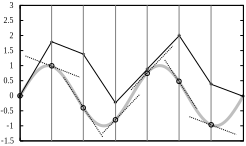 <?xml version="1.0" encoding="UTF-8"?>
<dia:diagram xmlns:dia="http://www.lysator.liu.se/~alla/dia/">
  <dia:layer name="Background" visible="true">
    <dia:object type="Standard - PolyLine" version="0" id="O0">
      <dia:attribute name="obj_pos">
        <dia:point val="3.624,9.631"/>
      </dia:attribute>
      <dia:attribute name="obj_bb">
        <dia:rectangle val="3.608,9.615;3.798,9.647"/>
      </dia:attribute>
      <dia:attribute name="poly_points">
        <dia:point val="3.624,9.631"/>
        <dia:point val="3.782,9.631"/>
      </dia:attribute>
      <dia:attribute name="line_width">
        <dia:real val="0.032"/>
      </dia:attribute>
    </dia:object>
    <dia:object type="Standard - PolyLine" version="0" id="O1">
      <dia:attribute name="obj_pos">
        <dia:point val="14.789,9.631"/>
      </dia:attribute>
      <dia:attribute name="obj_bb">
        <dia:rectangle val="14.614,9.615;14.805,9.647"/>
      </dia:attribute>
      <dia:attribute name="poly_points">
        <dia:point val="14.789,9.631"/>
        <dia:point val="14.63,9.631"/>
      </dia:attribute>
      <dia:attribute name="line_width">
        <dia:real val="0.032"/>
      </dia:attribute>
    </dia:object>
    <dia:object type="Standard - PolyLine" version="0" id="O2">
      <dia:attribute name="obj_pos">
        <dia:point val="3.624,8.877"/>
      </dia:attribute>
      <dia:attribute name="obj_bb">
        <dia:rectangle val="3.608,8.861;3.798,8.893"/>
      </dia:attribute>
      <dia:attribute name="poly_points">
        <dia:point val="3.624,8.877"/>
        <dia:point val="3.782,8.877"/>
      </dia:attribute>
      <dia:attribute name="line_width">
        <dia:real val="0.032"/>
      </dia:attribute>
    </dia:object>
    <dia:object type="Standard - PolyLine" version="0" id="O3">
      <dia:attribute name="obj_pos">
        <dia:point val="14.789,8.877"/>
      </dia:attribute>
      <dia:attribute name="obj_bb">
        <dia:rectangle val="14.614,8.861;14.805,8.893"/>
      </dia:attribute>
      <dia:attribute name="poly_points">
        <dia:point val="14.789,8.877"/>
        <dia:point val="14.63,8.877"/>
      </dia:attribute>
      <dia:attribute name="line_width">
        <dia:real val="0.032"/>
      </dia:attribute>
    </dia:object>
    <dia:object type="Standard - PolyLine" version="0" id="O4">
      <dia:attribute name="obj_pos">
        <dia:point val="3.624,8.126"/>
      </dia:attribute>
      <dia:attribute name="obj_bb">
        <dia:rectangle val="3.608,8.11;3.798,8.142"/>
      </dia:attribute>
      <dia:attribute name="poly_points">
        <dia:point val="3.624,8.126"/>
        <dia:point val="3.782,8.126"/>
      </dia:attribute>
      <dia:attribute name="line_width">
        <dia:real val="0.032"/>
      </dia:attribute>
    </dia:object>
    <dia:object type="Standard - PolyLine" version="0" id="O5">
      <dia:attribute name="obj_pos">
        <dia:point val="14.789,8.126"/>
      </dia:attribute>
      <dia:attribute name="obj_bb">
        <dia:rectangle val="14.614,8.11;14.805,8.142"/>
      </dia:attribute>
      <dia:attribute name="poly_points">
        <dia:point val="14.789,8.126"/>
        <dia:point val="14.63,8.126"/>
      </dia:attribute>
      <dia:attribute name="line_width">
        <dia:real val="0.032"/>
      </dia:attribute>
    </dia:object>
    <dia:object type="Standard - PolyLine" version="0" id="O6">
      <dia:attribute name="obj_pos">
        <dia:point val="3.624,7.372"/>
      </dia:attribute>
      <dia:attribute name="obj_bb">
        <dia:rectangle val="3.608,7.356;3.798,7.388"/>
      </dia:attribute>
      <dia:attribute name="poly_points">
        <dia:point val="3.624,7.372"/>
        <dia:point val="3.782,7.372"/>
      </dia:attribute>
      <dia:attribute name="line_width">
        <dia:real val="0.032"/>
      </dia:attribute>
    </dia:object>
    <dia:object type="Standard - PolyLine" version="0" id="O7">
      <dia:attribute name="obj_pos">
        <dia:point val="14.789,7.372"/>
      </dia:attribute>
      <dia:attribute name="obj_bb">
        <dia:rectangle val="14.614,7.356;14.805,7.388"/>
      </dia:attribute>
      <dia:attribute name="poly_points">
        <dia:point val="14.789,7.372"/>
        <dia:point val="14.63,7.372"/>
      </dia:attribute>
      <dia:attribute name="line_width">
        <dia:real val="0.032"/>
      </dia:attribute>
    </dia:object>
    <dia:object type="Standard - PolyLine" version="0" id="O8">
      <dia:attribute name="obj_pos">
        <dia:point val="3.624,6.621"/>
      </dia:attribute>
      <dia:attribute name="obj_bb">
        <dia:rectangle val="3.608,6.605;3.798,6.637"/>
      </dia:attribute>
      <dia:attribute name="poly_points">
        <dia:point val="3.624,6.621"/>
        <dia:point val="3.782,6.621"/>
      </dia:attribute>
      <dia:attribute name="line_width">
        <dia:real val="0.032"/>
      </dia:attribute>
    </dia:object>
    <dia:object type="Standard - PolyLine" version="0" id="O9">
      <dia:attribute name="obj_pos">
        <dia:point val="14.789,6.621"/>
      </dia:attribute>
      <dia:attribute name="obj_bb">
        <dia:rectangle val="14.614,6.605;14.805,6.637"/>
      </dia:attribute>
      <dia:attribute name="poly_points">
        <dia:point val="14.789,6.621"/>
        <dia:point val="14.63,6.621"/>
      </dia:attribute>
      <dia:attribute name="line_width">
        <dia:real val="0.032"/>
      </dia:attribute>
    </dia:object>
    <dia:object type="Standard - PolyLine" version="0" id="O10">
      <dia:attribute name="obj_pos">
        <dia:point val="3.624,5.867"/>
      </dia:attribute>
      <dia:attribute name="obj_bb">
        <dia:rectangle val="3.608,5.852;3.798,5.883"/>
      </dia:attribute>
      <dia:attribute name="poly_points">
        <dia:point val="3.624,5.867"/>
        <dia:point val="3.782,5.867"/>
      </dia:attribute>
      <dia:attribute name="line_width">
        <dia:real val="0.032"/>
      </dia:attribute>
    </dia:object>
    <dia:object type="Standard - PolyLine" version="0" id="O11">
      <dia:attribute name="obj_pos">
        <dia:point val="14.789,5.867"/>
      </dia:attribute>
      <dia:attribute name="obj_bb">
        <dia:rectangle val="14.614,5.852;14.805,5.883"/>
      </dia:attribute>
      <dia:attribute name="poly_points">
        <dia:point val="14.789,5.867"/>
        <dia:point val="14.63,5.867"/>
      </dia:attribute>
      <dia:attribute name="line_width">
        <dia:real val="0.032"/>
      </dia:attribute>
    </dia:object>
    <dia:object type="Standard - PolyLine" version="0" id="O12">
      <dia:attribute name="obj_pos">
        <dia:point val="3.624,5.116"/>
      </dia:attribute>
      <dia:attribute name="obj_bb">
        <dia:rectangle val="3.608,5.1;3.798,5.132"/>
      </dia:attribute>
      <dia:attribute name="poly_points">
        <dia:point val="3.624,5.116"/>
        <dia:point val="3.782,5.116"/>
      </dia:attribute>
      <dia:attribute name="line_width">
        <dia:real val="0.032"/>
      </dia:attribute>
    </dia:object>
    <dia:object type="Standard - PolyLine" version="0" id="O13">
      <dia:attribute name="obj_pos">
        <dia:point val="14.789,5.116"/>
      </dia:attribute>
      <dia:attribute name="obj_bb">
        <dia:rectangle val="14.614,5.1;14.805,5.132"/>
      </dia:attribute>
      <dia:attribute name="poly_points">
        <dia:point val="14.789,5.116"/>
        <dia:point val="14.63,5.116"/>
      </dia:attribute>
      <dia:attribute name="line_width">
        <dia:real val="0.032"/>
      </dia:attribute>
    </dia:object>
    <dia:object type="Standard - PolyLine" version="0" id="O14">
      <dia:attribute name="obj_pos">
        <dia:point val="3.624,4.362"/>
      </dia:attribute>
      <dia:attribute name="obj_bb">
        <dia:rectangle val="3.608,4.347;3.798,4.378"/>
      </dia:attribute>
      <dia:attribute name="poly_points">
        <dia:point val="3.624,4.362"/>
        <dia:point val="3.782,4.362"/>
      </dia:attribute>
      <dia:attribute name="line_width">
        <dia:real val="0.032"/>
      </dia:attribute>
    </dia:object>
    <dia:object type="Standard - PolyLine" version="0" id="O15">
      <dia:attribute name="obj_pos">
        <dia:point val="14.789,4.362"/>
      </dia:attribute>
      <dia:attribute name="obj_bb">
        <dia:rectangle val="14.614,4.347;14.805,4.378"/>
      </dia:attribute>
      <dia:attribute name="poly_points">
        <dia:point val="14.789,4.362"/>
        <dia:point val="14.63,4.362"/>
      </dia:attribute>
      <dia:attribute name="line_width">
        <dia:real val="0.032"/>
      </dia:attribute>
    </dia:object>
    <dia:object type="Standard - PolyLine" version="0" id="O16">
      <dia:attribute name="obj_pos">
        <dia:point val="3.624,3.611"/>
      </dia:attribute>
      <dia:attribute name="obj_bb">
        <dia:rectangle val="3.608,3.595;3.798,3.627"/>
      </dia:attribute>
      <dia:attribute name="poly_points">
        <dia:point val="3.624,3.611"/>
        <dia:point val="3.782,3.611"/>
      </dia:attribute>
      <dia:attribute name="line_width">
        <dia:real val="0.032"/>
      </dia:attribute>
    </dia:object>
    <dia:object type="Standard - PolyLine" version="0" id="O17">
      <dia:attribute name="obj_pos">
        <dia:point val="14.789,3.611"/>
      </dia:attribute>
      <dia:attribute name="obj_bb">
        <dia:rectangle val="14.614,3.595;14.805,3.627"/>
      </dia:attribute>
      <dia:attribute name="poly_points">
        <dia:point val="14.789,3.611"/>
        <dia:point val="14.63,3.611"/>
      </dia:attribute>
      <dia:attribute name="line_width">
        <dia:real val="0.032"/>
      </dia:attribute>
    </dia:object>
    <dia:object type="Standard - PolyLine" version="0" id="O18">
      <dia:attribute name="obj_pos">
        <dia:point val="3.624,2.857"/>
      </dia:attribute>
      <dia:attribute name="obj_bb">
        <dia:rectangle val="3.608,2.842;3.798,2.873"/>
      </dia:attribute>
      <dia:attribute name="poly_points">
        <dia:point val="3.624,2.857"/>
        <dia:point val="3.782,2.857"/>
      </dia:attribute>
      <dia:attribute name="line_width">
        <dia:real val="0.032"/>
      </dia:attribute>
    </dia:object>
    <dia:object type="Standard - PolyLine" version="0" id="O19">
      <dia:attribute name="obj_pos">
        <dia:point val="14.789,2.857"/>
      </dia:attribute>
      <dia:attribute name="obj_bb">
        <dia:rectangle val="14.614,2.842;14.805,2.873"/>
      </dia:attribute>
      <dia:attribute name="poly_points">
        <dia:point val="14.789,2.857"/>
        <dia:point val="14.63,2.857"/>
      </dia:attribute>
      <dia:attribute name="line_width">
        <dia:real val="0.032"/>
      </dia:attribute>
    </dia:object>
    <dia:object type="Standard - PolyLine" version="0" id="O20">
      <dia:attribute name="obj_pos">
        <dia:point val="3.624,9.631"/>
      </dia:attribute>
      <dia:attribute name="obj_bb">
        <dia:rectangle val="3.608,9.456;3.64,9.647"/>
      </dia:attribute>
      <dia:attribute name="poly_points">
        <dia:point val="3.624,9.631"/>
        <dia:point val="3.624,9.472"/>
      </dia:attribute>
      <dia:attribute name="line_width">
        <dia:real val="0.032"/>
      </dia:attribute>
    </dia:object>
    <dia:object type="Standard - PolyLine" version="0" id="O21">
      <dia:attribute name="obj_pos">
        <dia:point val="3.624,2.857"/>
      </dia:attribute>
      <dia:attribute name="obj_bb">
        <dia:rectangle val="3.608,2.842;3.64,3.032"/>
      </dia:attribute>
      <dia:attribute name="poly_points">
        <dia:point val="3.624,2.857"/>
        <dia:point val="3.624,3.016"/>
      </dia:attribute>
      <dia:attribute name="line_width">
        <dia:real val="0.032"/>
      </dia:attribute>
    </dia:object>
    <dia:object type="Standard - PolyLine" version="0" id="O22">
      <dia:attribute name="obj_pos">
        <dia:point val="3.624,9.631"/>
      </dia:attribute>
      <dia:attribute name="obj_bb">
        <dia:rectangle val="3.608,2.842;14.805,9.647"/>
      </dia:attribute>
      <dia:attribute name="poly_points">
        <dia:point val="3.624,9.631"/>
        <dia:point val="14.789,9.631"/>
        <dia:point val="14.789,2.857"/>
        <dia:point val="3.624,2.857"/>
        <dia:point val="3.624,9.631"/>
      </dia:attribute>
      <dia:attribute name="line_width">
        <dia:real val="0.032"/>
      </dia:attribute>
    </dia:object>
    <dia:object type="Standard - PolyLine" version="0" id="O23">
      <dia:attribute name="obj_pos">
        <dia:point val="3.624,7.372"/>
      </dia:attribute>
      <dia:attribute name="obj_bb">
        <dia:rectangle val="3.559,5.448;14.891,8.952"/>
      </dia:attribute>
      <dia:attribute name="poly_points">
        <dia:point val="3.624,7.372"/>
        <dia:point val="3.624,7.372"/>
        <dia:point val="3.651,7.326"/>
        <dia:point val="3.679,7.279"/>
        <dia:point val="3.708,7.231"/>
        <dia:point val="3.736,7.184"/>
        <dia:point val="3.763,7.137"/>
        <dia:point val="3.791,7.091"/>
        <dia:point val="3.818,7.044"/>
        <dia:point val="3.848,6.998"/>
        <dia:point val="3.876,6.953"/>
        <dia:point val="3.903,6.909"/>
        <dia:point val="3.931,6.862"/>
        <dia:point val="3.958,6.82"/>
        <dia:point val="3.986,6.775"/>
        <dia:point val="4.015,6.733"/>
        <dia:point val="4.043,6.689"/>
        <dia:point val="4.07,6.648"/>
        <dia:point val="4.098,6.606"/>
        <dia:point val="4.125,6.566"/>
        <dia:point val="4.155,6.528"/>
        <dia:point val="4.183,6.488"/>
        <dia:point val="4.21,6.449"/>
        <dia:point val="4.238,6.413"/>
        <dia:point val="4.265,6.378"/>
        <dia:point val="4.295,6.344"/>
        <dia:point val="4.322,6.31"/>
        <dia:point val="4.35,6.276"/>
        <dia:point val="4.377,6.244"/>
        <dia:point val="4.405,6.212"/>
        <dia:point val="4.432,6.183"/>
        <dia:point val="4.462,6.155"/>
        <dia:point val="4.489,6.128"/>
        <dia:point val="4.517,6.102"/>
        <dia:point val="4.544,6.077"/>
        <dia:point val="4.572,6.054"/>
        <dia:point val="4.602,6.032"/>
        <dia:point val="4.629,6.011"/>
        <dia:point val="4.657,5.992"/>
        <dia:point val="4.684,5.973"/>
        <dia:point val="4.712,5.956"/>
        <dia:point val="4.739,5.941"/>
        <dia:point val="4.769,5.927"/>
        <dia:point val="4.796,5.916"/>
        <dia:point val="4.824,5.903"/>
        <dia:point val="4.851,5.895"/>
        <dia:point val="4.879,5.886"/>
        <dia:point val="4.909,5.88"/>
        <dia:point val="4.936,5.874"/>
        <dia:point val="4.964,5.872"/>
        <dia:point val="4.991,5.87"/>
        <dia:point val="5.019,5.867"/>
        <dia:point val="5.048,5.87"/>
        <dia:point val="5.076,5.872"/>
        <dia:point val="5.103,5.874"/>
        <dia:point val="5.131,5.88"/>
        <dia:point val="5.158,5.886"/>
        <dia:point val="5.188,5.895"/>
        <dia:point val="5.215,5.903"/>
        <dia:point val="5.243,5.916"/>
        <dia:point val="5.271,5.927"/>
        <dia:point val="5.298,5.941"/>
        <dia:point val="5.326,5.956"/>
        <dia:point val="5.355,5.973"/>
        <dia:point val="5.383,5.992"/>
        <dia:point val="5.41,6.011"/>
        <dia:point val="5.438,6.032"/>
        <dia:point val="5.465,6.054"/>
        <dia:point val="5.495,6.077"/>
        <dia:point val="5.522,6.102"/>
        <dia:point val="5.55,6.128"/>
        <dia:point val="5.577,6.155"/>
        <dia:point val="5.605,6.183"/>
        <dia:point val="5.635,6.212"/>
        <dia:point val="5.662,6.244"/>
        <dia:point val="5.69,6.276"/>
        <dia:point val="5.717,6.31"/>
        <dia:point val="5.745,6.344"/>
        <dia:point val="5.772,6.378"/>
        <dia:point val="5.802,6.413"/>
        <dia:point val="5.829,6.449"/>
        <dia:point val="5.857,6.488"/>
        <dia:point val="5.884,6.528"/>
        <dia:point val="5.912,6.566"/>
        <dia:point val="5.941,6.606"/>
        <dia:point val="5.969,6.648"/>
        <dia:point val="5.997,6.689"/>
        <dia:point val="6.024,6.733"/>
        <dia:point val="6.052,6.775"/>
        <dia:point val="6.081,6.82"/>
        <dia:point val="6.109,6.862"/>
        <dia:point val="6.136,6.909"/>
        <dia:point val="6.164,6.953"/>
        <dia:point val="6.191,6.998"/>
        <dia:point val="6.219,7.044"/>
        <dia:point val="6.248,7.091"/>
        <dia:point val="6.276,7.137"/>
        <dia:point val="6.303,7.184"/>
        <dia:point val="6.331,7.231"/>
        <dia:point val="6.358,7.279"/>
        <dia:point val="6.388,7.326"/>
        <dia:point val="6.416,7.372"/>
        <dia:point val="6.443,7.421"/>
        <dia:point val="6.471,7.468"/>
        <dia:point val="6.498,7.514"/>
        <dia:point val="6.528,7.561"/>
        <dia:point val="6.555,7.609"/>
        <dia:point val="6.583,7.656"/>
        <dia:point val="6.61,7.7"/>
        <dia:point val="6.638,7.747"/>
        <dia:point val="6.665,7.794"/>
        <dia:point val="6.695,7.838"/>
        <dia:point val="6.723,7.882"/>
        <dia:point val="6.75,7.927"/>
        <dia:point val="6.778,7.971"/>
        <dia:point val="6.805,8.014"/>
        <dia:point val="6.835,8.056"/>
        <dia:point val="6.862,8.098"/>
        <dia:point val="6.89,8.139"/>
        <dia:point val="6.917,8.179"/>
        <dia:point val="6.945,8.219"/>
        <dia:point val="6.974,8.257"/>
        <dia:point val="7.002,8.295"/>
        <dia:point val="7.029,8.333"/>
        <dia:point val="7.057,8.369"/>
        <dia:point val="7.084,8.403"/>
        <dia:point val="7.112,8.437"/>
        <dia:point val="7.142,8.471"/>
        <dia:point val="7.169,8.503"/>
        <dia:point val="7.197,8.532"/>
        <dia:point val="7.224,8.562"/>
        <dia:point val="7.252,8.592"/>
        <dia:point val="7.281,8.617"/>
        <dia:point val="7.309,8.644"/>
        <dia:point val="7.336,8.668"/>
        <dia:point val="7.364,8.691"/>
        <dia:point val="7.391,8.714"/>
        <dia:point val="7.421,8.735"/>
        <dia:point val="7.449,8.755"/>
        <dia:point val="7.476,8.774"/>
        <dia:point val="7.504,8.788"/>
        <dia:point val="7.531,8.805"/>
        <dia:point val="7.559,8.818"/>
        <dia:point val="7.588,8.831"/>
        <dia:point val="7.616,8.841"/>
        <dia:point val="7.643,8.852"/>
        <dia:point val="7.671,8.86"/>
        <dia:point val="7.698,8.867"/>
        <dia:point val="7.728,8.871"/>
        <dia:point val="7.755,8.875"/>
        <dia:point val="7.783,8.877"/>
        <dia:point val="7.811,8.877"/>
        <dia:point val="7.838,8.877"/>
        <dia:point val="7.868,8.875"/>
        <dia:point val="7.895,8.871"/>
        <dia:point val="7.923,8.867"/>
        <dia:point val="7.95,8.86"/>
        <dia:point val="7.978,8.852"/>
        <dia:point val="8.005,8.841"/>
        <dia:point val="8.035,8.831"/>
        <dia:point val="8.062,8.818"/>
        <dia:point val="8.09,8.805"/>
        <dia:point val="8.117,8.788"/>
        <dia:point val="8.145,8.774"/>
        <dia:point val="8.175,8.755"/>
        <dia:point val="8.202,8.735"/>
        <dia:point val="8.23,8.714"/>
        <dia:point val="8.257,8.691"/>
        <dia:point val="8.285,8.668"/>
        <dia:point val="8.314,8.644"/>
        <dia:point val="8.342,8.617"/>
        <dia:point val="8.369,8.592"/>
        <dia:point val="8.397,8.562"/>
        <dia:point val="8.424,8.532"/>
        <dia:point val="8.452,8.503"/>
        <dia:point val="8.481,8.471"/>
        <dia:point val="8.509,8.437"/>
        <dia:point val="8.537,8.403"/>
        <dia:point val="8.564,8.369"/>
        <dia:point val="8.592,8.333"/>
        <dia:point val="8.621,8.295"/>
        <dia:point val="8.649,8.257"/>
        <dia:point val="8.676,8.219"/>
        <dia:point val="8.704,8.179"/>
        <dia:point val="8.731,8.139"/>
        <dia:point val="8.761,8.098"/>
        <dia:point val="8.788,8.056"/>
        <dia:point val="8.816,8.014"/>
        <dia:point val="8.843,7.971"/>
        <dia:point val="8.871,7.927"/>
        <dia:point val="8.898,7.882"/>
        <dia:point val="8.928,7.838"/>
        <dia:point val="8.956,7.794"/>
        <dia:point val="8.983,7.747"/>
        <dia:point val="9.011,7.7"/>
        <dia:point val="9.038,7.656"/>
        <dia:point val="9.068,7.609"/>
        <dia:point val="9.095,7.561"/>
        <dia:point val="9.123,7.514"/>
        <dia:point val="9.15,7.468"/>
        <dia:point val="9.178,7.421"/>
        <dia:point val="9.207,7.372"/>
        <dia:point val="9.235,7.326"/>
        <dia:point val="9.263,7.279"/>
        <dia:point val="9.29,7.231"/>
        <dia:point val="9.318,7.184"/>
        <dia:point val="9.345,7.137"/>
        <dia:point val="9.375,7.091"/>
        <dia:point val="9.402,7.044"/>
        <dia:point val="9.43,6.998"/>
        <dia:point val="9.457,6.953"/>
        <dia:point val="9.485,6.909"/>
        <dia:point val="9.514,6.862"/>
        <dia:point val="9.542,6.82"/>
        <dia:point val="9.569,6.775"/>
        <dia:point val="9.597,6.733"/>
        <dia:point val="9.624,6.689"/>
        <dia:point val="9.654,6.648"/>
        <dia:point val="9.682,6.606"/>
        <dia:point val="9.709,6.566"/>
        <dia:point val="9.737,6.528"/>
        <dia:point val="9.764,6.488"/>
        <dia:point val="9.792,6.449"/>
        <dia:point val="9.821,6.413"/>
        <dia:point val="9.849,6.378"/>
        <dia:point val="9.876,6.344"/>
        <dia:point val="9.904,6.31"/>
        <dia:point val="9.931,6.276"/>
        <dia:point val="9.961,6.244"/>
        <dia:point val="9.989,6.212"/>
        <dia:point val="10.016,6.183"/>
        <dia:point val="10.044,6.155"/>
        <dia:point val="10.071,6.128"/>
        <dia:point val="10.101,6.102"/>
        <dia:point val="10.128,6.077"/>
        <dia:point val="10.156,6.054"/>
        <dia:point val="10.183,6.032"/>
        <dia:point val="10.211,6.011"/>
        <dia:point val="10.238,5.992"/>
        <dia:point val="10.268,5.973"/>
        <dia:point val="10.296,5.956"/>
        <dia:point val="10.323,5.941"/>
        <dia:point val="10.351,5.927"/>
        <dia:point val="10.378,5.916"/>
        <dia:point val="10.408,5.903"/>
        <dia:point val="10.435,5.895"/>
        <dia:point val="10.463,5.886"/>
        <dia:point val="10.49,5.88"/>
        <dia:point val="10.518,5.874"/>
        <dia:point val="10.547,5.872"/>
        <dia:point val="10.575,5.87"/>
        <dia:point val="10.602,5.867"/>
        <dia:point val="10.63,5.87"/>
        <dia:point val="10.657,5.872"/>
        <dia:point val="10.685,5.874"/>
        <dia:point val="10.715,5.88"/>
        <dia:point val="10.742,5.886"/>
        <dia:point val="10.77,5.895"/>
        <dia:point val="10.797,5.903"/>
        <dia:point val="10.825,5.916"/>
        <dia:point val="10.854,5.927"/>
        <dia:point val="10.882,5.941"/>
        <dia:point val="10.909,5.956"/>
        <dia:point val="10.937,5.973"/>
        <dia:point val="10.964,5.992"/>
        <dia:point val="10.994,6.011"/>
        <dia:point val="11.021,6.032"/>
        <dia:point val="11.049,6.054"/>
        <dia:point val="11.076,6.077"/>
        <dia:point val="11.104,6.102"/>
        <dia:point val="11.132,6.128"/>
        <dia:point val="11.161,6.155"/>
        <dia:point val="11.189,6.183"/>
        <dia:point val="11.216,6.212"/>
        <dia:point val="11.244,6.244"/>
        <dia:point val="11.271,6.276"/>
        <dia:point val="11.301,6.31"/>
        <dia:point val="11.328,6.344"/>
        <dia:point val="11.356,6.378"/>
        <dia:point val="11.383,6.413"/>
        <dia:point val="11.411,6.449"/>
        <dia:point val="11.438,6.488"/>
        <dia:point val="11.468,6.528"/>
        <dia:point val="11.496,6.566"/>
        <dia:point val="11.523,6.606"/>
        <dia:point val="11.551,6.648"/>
        <dia:point val="11.578,6.689"/>
        <dia:point val="11.608,6.733"/>
        <dia:point val="11.635,6.775"/>
        <dia:point val="11.663,6.82"/>
        <dia:point val="11.69,6.862"/>
        <dia:point val="11.718,6.909"/>
        <dia:point val="11.748,6.953"/>
        <dia:point val="11.775,6.998"/>
        <dia:point val="11.803,7.044"/>
        <dia:point val="11.83,7.091"/>
        <dia:point val="11.858,7.137"/>
        <dia:point val="11.887,7.184"/>
        <dia:point val="11.915,7.231"/>
        <dia:point val="11.942,7.279"/>
        <dia:point val="11.97,7.326"/>
        <dia:point val="11.997,7.372"/>
        <dia:point val="12.025,7.421"/>
        <dia:point val="12.054,7.468"/>
        <dia:point val="12.082,7.514"/>
        <dia:point val="12.109,7.561"/>
        <dia:point val="12.137,7.609"/>
        <dia:point val="12.165,7.656"/>
        <dia:point val="12.194,7.7"/>
        <dia:point val="12.222,7.747"/>
        <dia:point val="12.249,7.794"/>
        <dia:point val="12.277,7.838"/>
        <dia:point val="12.304,7.882"/>
        <dia:point val="12.334,7.927"/>
        <dia:point val="12.361,7.971"/>
        <dia:point val="12.389,8.014"/>
        <dia:point val="12.416,8.056"/>
        <dia:point val="12.444,8.098"/>
        <dia:point val="12.471,8.139"/>
        <dia:point val="12.501,8.179"/>
        <dia:point val="12.528,8.219"/>
        <dia:point val="12.556,8.257"/>
        <dia:point val="12.584,8.295"/>
        <dia:point val="12.611,8.333"/>
        <dia:point val="12.641,8.369"/>
        <dia:point val="12.668,8.403"/>
        <dia:point val="12.696,8.437"/>
        <dia:point val="12.723,8.471"/>
        <dia:point val="12.751,8.503"/>
        <dia:point val="12.78,8.532"/>
        <dia:point val="12.808,8.562"/>
        <dia:point val="12.835,8.592"/>
        <dia:point val="12.863,8.617"/>
        <dia:point val="12.89,8.644"/>
        <dia:point val="12.918,8.668"/>
        <dia:point val="12.948,8.691"/>
        <dia:point val="12.975,8.714"/>
        <dia:point val="13.003,8.735"/>
        <dia:point val="13.03,8.755"/>
        <dia:point val="13.058,8.774"/>
        <dia:point val="13.087,8.788"/>
        <dia:point val="13.115,8.805"/>
        <dia:point val="13.142,8.818"/>
        <dia:point val="13.17,8.831"/>
        <dia:point val="13.197,8.841"/>
        <dia:point val="13.227,8.852"/>
        <dia:point val="13.255,8.86"/>
        <dia:point val="13.282,8.867"/>
        <dia:point val="13.31,8.871"/>
        <dia:point val="13.337,8.875"/>
        <dia:point val="13.365,8.877"/>
        <dia:point val="13.394,8.877"/>
        <dia:point val="13.422,8.877"/>
        <dia:point val="13.449,8.875"/>
        <dia:point val="13.477,8.871"/>
        <dia:point val="13.504,8.867"/>
        <dia:point val="13.534,8.86"/>
        <dia:point val="13.562,8.852"/>
        <dia:point val="13.589,8.841"/>
        <dia:point val="13.617,8.831"/>
        <dia:point val="13.644,8.818"/>
        <dia:point val="13.674,8.805"/>
        <dia:point val="13.701,8.788"/>
        <dia:point val="13.729,8.774"/>
        <dia:point val="13.756,8.755"/>
        <dia:point val="13.784,8.735"/>
        <dia:point val="13.811,8.714"/>
        <dia:point val="13.841,8.691"/>
        <dia:point val="13.868,8.668"/>
        <dia:point val="13.896,8.644"/>
        <dia:point val="13.923,8.617"/>
        <dia:point val="13.951,8.592"/>
        <dia:point val="13.981,8.562"/>
        <dia:point val="14.008,8.532"/>
        <dia:point val="14.036,8.503"/>
        <dia:point val="14.063,8.471"/>
        <dia:point val="14.091,8.437"/>
        <dia:point val="14.12,8.403"/>
        <dia:point val="14.148,8.369"/>
        <dia:point val="14.175,8.333"/>
        <dia:point val="14.203,8.295"/>
        <dia:point val="14.23,8.257"/>
        <dia:point val="14.258,8.219"/>
        <dia:point val="14.287,8.179"/>
        <dia:point val="14.315,8.139"/>
        <dia:point val="14.342,8.098"/>
        <dia:point val="14.37,8.056"/>
        <dia:point val="14.398,8.014"/>
        <dia:point val="14.427,7.971"/>
        <dia:point val="14.455,7.927"/>
        <dia:point val="14.482,7.882"/>
        <dia:point val="14.51,7.838"/>
        <dia:point val="14.537,7.794"/>
        <dia:point val="14.567,7.747"/>
        <dia:point val="14.594,7.7"/>
        <dia:point val="14.622,7.656"/>
        <dia:point val="14.649,7.609"/>
        <dia:point val="14.677,7.561"/>
        <dia:point val="14.704,7.514"/>
        <dia:point val="14.734,7.468"/>
        <dia:point val="14.762,7.421"/>
        <dia:point val="14.789,7.372"/>
      </dia:attribute>
      <dia:attribute name="line_color">
        <dia:color val="#bfbfbf"/>
      </dia:attribute>
      <dia:attribute name="line_width">
        <dia:real val="0.15"/>
      </dia:attribute>
    </dia:object>
    <dia:object type="Standard - PolyLine" version="0" id="O24">
      <dia:attribute name="obj_pos">
        <dia:point val="3.624,9.631"/>
      </dia:attribute>
      <dia:attribute name="obj_bb">
        <dia:rectangle val="3.608,2.842;14.805,9.647"/>
      </dia:attribute>
      <dia:attribute name="poly_points">
        <dia:point val="3.624,9.631"/>
        <dia:point val="14.789,9.631"/>
        <dia:point val="14.789,2.857"/>
        <dia:point val="3.624,2.857"/>
        <dia:point val="3.624,9.631"/>
      </dia:attribute>
      <dia:attribute name="line_width">
        <dia:real val="0.032"/>
      </dia:attribute>
    </dia:object>
    <dia:object type="Standard - Text" version="0" id="O25">
      <dia:attribute name="obj_pos">
        <dia:point val="3.29,9.762"/>
      </dia:attribute>
      <dia:attribute name="obj_bb">
        <dia:rectangle val="2.616,9.427;3.3,10.032"/>
      </dia:attribute>
      <dia:attribute name="text">
        <dia:composite type="text">
          <dia:attribute name="string">
            <dia:string>#-1.5#</dia:string>
          </dia:attribute>
          <dia:attribute name="font">
            <dia:font family="times new roman" style="0" name="Times-Roman"/>
          </dia:attribute>
          <dia:attribute name="height">
            <dia:real val="0.492"/>
          </dia:attribute>
          <dia:attribute name="pos">
            <dia:point val="3.29,9.762"/>
          </dia:attribute>
          <dia:attribute name="color">
            <dia:color val="#000000"/>
          </dia:attribute>
          <dia:attribute name="alignment">
            <dia:enum val="2"/>
          </dia:attribute>
        </dia:composite>
      </dia:attribute>
    </dia:object>
    <dia:object type="Standard - Text" version="0" id="O26">
      <dia:attribute name="obj_pos">
        <dia:point val="3.29,9.009"/>
      </dia:attribute>
      <dia:attribute name="obj_bb">
        <dia:rectangle val="2.949,8.684;3.29,9.258"/>
      </dia:attribute>
      <dia:attribute name="text">
        <dia:composite type="text">
          <dia:attribute name="string">
            <dia:string>#-1#</dia:string>
          </dia:attribute>
          <dia:attribute name="font">
            <dia:font family="times new roman" style="0" name="Times-Roman"/>
          </dia:attribute>
          <dia:attribute name="height">
            <dia:real val="0.492"/>
          </dia:attribute>
          <dia:attribute name="pos">
            <dia:point val="3.29,9.009"/>
          </dia:attribute>
          <dia:attribute name="color">
            <dia:color val="#000000"/>
          </dia:attribute>
          <dia:attribute name="alignment">
            <dia:enum val="2"/>
          </dia:attribute>
        </dia:composite>
      </dia:attribute>
    </dia:object>
    <dia:object type="Standard - Text" version="0" id="O27">
      <dia:attribute name="obj_pos">
        <dia:point val="3.29,8.257"/>
      </dia:attribute>
      <dia:attribute name="obj_bb">
        <dia:rectangle val="2.616,7.932;3.29,8.507"/>
      </dia:attribute>
      <dia:attribute name="text">
        <dia:composite type="text">
          <dia:attribute name="string">
            <dia:string>#-0.5#</dia:string>
          </dia:attribute>
          <dia:attribute name="font">
            <dia:font family="times new roman" style="0" name="Times-Roman"/>
          </dia:attribute>
          <dia:attribute name="height">
            <dia:real val="0.492"/>
          </dia:attribute>
          <dia:attribute name="pos">
            <dia:point val="3.29,8.257"/>
          </dia:attribute>
          <dia:attribute name="color">
            <dia:color val="#000000"/>
          </dia:attribute>
          <dia:attribute name="alignment">
            <dia:enum val="2"/>
          </dia:attribute>
        </dia:composite>
      </dia:attribute>
    </dia:object>
    <dia:object type="Standard - Text" version="0" id="O28">
      <dia:attribute name="obj_pos">
        <dia:point val="3.29,7.504"/>
      </dia:attribute>
      <dia:attribute name="obj_bb">
        <dia:rectangle val="2.956,7.179;3.29,7.753"/>
      </dia:attribute>
      <dia:attribute name="text">
        <dia:composite type="text">
          <dia:attribute name="string">
            <dia:string># 0#</dia:string>
          </dia:attribute>
          <dia:attribute name="font">
            <dia:font family="times new roman" style="0" name="Times-Roman"/>
          </dia:attribute>
          <dia:attribute name="height">
            <dia:real val="0.492"/>
          </dia:attribute>
          <dia:attribute name="pos">
            <dia:point val="3.29,7.504"/>
          </dia:attribute>
          <dia:attribute name="color">
            <dia:color val="#000000"/>
          </dia:attribute>
          <dia:attribute name="alignment">
            <dia:enum val="2"/>
          </dia:attribute>
        </dia:composite>
      </dia:attribute>
    </dia:object>
    <dia:object type="Standard - Text" version="0" id="O29">
      <dia:attribute name="obj_pos">
        <dia:point val="3.29,6.752"/>
      </dia:attribute>
      <dia:attribute name="obj_bb">
        <dia:rectangle val="2.623,6.427;3.29,7.002"/>
      </dia:attribute>
      <dia:attribute name="text">
        <dia:composite type="text">
          <dia:attribute name="string">
            <dia:string># 0.5#</dia:string>
          </dia:attribute>
          <dia:attribute name="font">
            <dia:font family="times new roman" style="0" name="Times-Roman"/>
          </dia:attribute>
          <dia:attribute name="height">
            <dia:real val="0.492"/>
          </dia:attribute>
          <dia:attribute name="pos">
            <dia:point val="3.29,6.752"/>
          </dia:attribute>
          <dia:attribute name="color">
            <dia:color val="#000000"/>
          </dia:attribute>
          <dia:attribute name="alignment">
            <dia:enum val="2"/>
          </dia:attribute>
        </dia:composite>
      </dia:attribute>
    </dia:object>
    <dia:object type="Standard - Text" version="0" id="O30">
      <dia:attribute name="obj_pos">
        <dia:point val="3.29,5.999"/>
      </dia:attribute>
      <dia:attribute name="obj_bb">
        <dia:rectangle val="2.956,5.674;3.29,6.248"/>
      </dia:attribute>
      <dia:attribute name="text">
        <dia:composite type="text">
          <dia:attribute name="string">
            <dia:string># 1#</dia:string>
          </dia:attribute>
          <dia:attribute name="font">
            <dia:font family="times new roman" style="0" name="Times-Roman"/>
          </dia:attribute>
          <dia:attribute name="height">
            <dia:real val="0.492"/>
          </dia:attribute>
          <dia:attribute name="pos">
            <dia:point val="3.29,5.999"/>
          </dia:attribute>
          <dia:attribute name="color">
            <dia:color val="#000000"/>
          </dia:attribute>
          <dia:attribute name="alignment">
            <dia:enum val="2"/>
          </dia:attribute>
        </dia:composite>
      </dia:attribute>
    </dia:object>
    <dia:object type="Standard - Text" version="0" id="O31">
      <dia:attribute name="obj_pos">
        <dia:point val="3.29,5.247"/>
      </dia:attribute>
      <dia:attribute name="obj_bb">
        <dia:rectangle val="2.623,4.922;3.29,5.497"/>
      </dia:attribute>
      <dia:attribute name="text">
        <dia:composite type="text">
          <dia:attribute name="string">
            <dia:string># 1.5#</dia:string>
          </dia:attribute>
          <dia:attribute name="font">
            <dia:font family="times new roman" style="0" name="Times-Roman"/>
          </dia:attribute>
          <dia:attribute name="height">
            <dia:real val="0.492"/>
          </dia:attribute>
          <dia:attribute name="pos">
            <dia:point val="3.29,5.247"/>
          </dia:attribute>
          <dia:attribute name="color">
            <dia:color val="#000000"/>
          </dia:attribute>
          <dia:attribute name="alignment">
            <dia:enum val="2"/>
          </dia:attribute>
        </dia:composite>
      </dia:attribute>
    </dia:object>
    <dia:object type="Standard - Text" version="0" id="O32">
      <dia:attribute name="obj_pos">
        <dia:point val="3.29,4.494"/>
      </dia:attribute>
      <dia:attribute name="obj_bb">
        <dia:rectangle val="2.956,4.169;3.29,4.743"/>
      </dia:attribute>
      <dia:attribute name="text">
        <dia:composite type="text">
          <dia:attribute name="string">
            <dia:string># 2#</dia:string>
          </dia:attribute>
          <dia:attribute name="font">
            <dia:font family="times new roman" style="0" name="Times-Roman"/>
          </dia:attribute>
          <dia:attribute name="height">
            <dia:real val="0.492"/>
          </dia:attribute>
          <dia:attribute name="pos">
            <dia:point val="3.29,4.494"/>
          </dia:attribute>
          <dia:attribute name="color">
            <dia:color val="#000000"/>
          </dia:attribute>
          <dia:attribute name="alignment">
            <dia:enum val="2"/>
          </dia:attribute>
        </dia:composite>
      </dia:attribute>
    </dia:object>
    <dia:object type="Standard - Text" version="0" id="O33">
      <dia:attribute name="obj_pos">
        <dia:point val="3.29,3.742"/>
      </dia:attribute>
      <dia:attribute name="obj_bb">
        <dia:rectangle val="2.623,3.417;3.29,3.992"/>
      </dia:attribute>
      <dia:attribute name="text">
        <dia:composite type="text">
          <dia:attribute name="string">
            <dia:string># 2.5#</dia:string>
          </dia:attribute>
          <dia:attribute name="font">
            <dia:font family="times new roman" style="0" name="Times-Roman"/>
          </dia:attribute>
          <dia:attribute name="height">
            <dia:real val="0.492"/>
          </dia:attribute>
          <dia:attribute name="pos">
            <dia:point val="3.29,3.742"/>
          </dia:attribute>
          <dia:attribute name="color">
            <dia:color val="#000000"/>
          </dia:attribute>
          <dia:attribute name="alignment">
            <dia:enum val="2"/>
          </dia:attribute>
        </dia:composite>
      </dia:attribute>
    </dia:object>
    <dia:object type="Standard - Text" version="0" id="O34">
      <dia:attribute name="obj_pos">
        <dia:point val="3.29,2.989"/>
      </dia:attribute>
      <dia:attribute name="obj_bb">
        <dia:rectangle val="2.956,2.664;3.29,3.238"/>
      </dia:attribute>
      <dia:attribute name="text">
        <dia:composite type="text">
          <dia:attribute name="string">
            <dia:string># 3#</dia:string>
          </dia:attribute>
          <dia:attribute name="font">
            <dia:font family="times new roman" style="0" name="Times-Roman"/>
          </dia:attribute>
          <dia:attribute name="height">
            <dia:real val="0.492"/>
          </dia:attribute>
          <dia:attribute name="pos">
            <dia:point val="3.29,2.989"/>
          </dia:attribute>
          <dia:attribute name="color">
            <dia:color val="#000000"/>
          </dia:attribute>
          <dia:attribute name="alignment">
            <dia:enum val="2"/>
          </dia:attribute>
        </dia:composite>
      </dia:attribute>
    </dia:object>
    <dia:object type="Standard - PolyLine" version="0" id="O35">
      <dia:attribute name="obj_pos">
        <dia:point val="3.524,7.385"/>
      </dia:attribute>
      <dia:attribute name="obj_bb">
        <dia:rectangle val="3.524,7.369;3.696,7.401"/>
      </dia:attribute>
      <dia:attribute name="poly_points">
        <dia:point val="3.524,7.385"/>
        <dia:point val="3.524,7.385"/>
        <dia:point val="3.681,7.385"/>
      </dia:attribute>
      <dia:attribute name="line_width">
        <dia:real val="0.032"/>
      </dia:attribute>
    </dia:object>
    <dia:object type="Standard - PolyLine" version="0" id="O36">
      <dia:attribute name="obj_pos">
        <dia:point val="3.602,7.463"/>
      </dia:attribute>
      <dia:attribute name="obj_bb">
        <dia:rectangle val="3.586,7.291;3.618,7.463"/>
      </dia:attribute>
      <dia:attribute name="poly_points">
        <dia:point val="3.602,7.463"/>
        <dia:point val="3.602,7.463"/>
        <dia:point val="3.602,7.307"/>
      </dia:attribute>
      <dia:attribute name="line_width">
        <dia:real val="0.032"/>
      </dia:attribute>
    </dia:object>
    <dia:object type="Standard - PolyLine" version="0" id="O37">
      <dia:attribute name="obj_pos">
        <dia:point val="5.12,4.684"/>
      </dia:attribute>
      <dia:attribute name="obj_bb">
        <dia:rectangle val="5.12,4.668;5.292,4.7"/>
      </dia:attribute>
      <dia:attribute name="poly_points">
        <dia:point val="5.12,4.684"/>
        <dia:point val="5.12,4.684"/>
        <dia:point val="5.277,4.684"/>
      </dia:attribute>
      <dia:attribute name="line_width">
        <dia:real val="0.032"/>
      </dia:attribute>
    </dia:object>
    <dia:object type="Standard - PolyLine" version="0" id="O38">
      <dia:attribute name="obj_pos">
        <dia:point val="5.198,4.763"/>
      </dia:attribute>
      <dia:attribute name="obj_bb">
        <dia:rectangle val="5.182,4.59;5.214,4.763"/>
      </dia:attribute>
      <dia:attribute name="poly_points">
        <dia:point val="5.198,4.763"/>
        <dia:point val="5.198,4.763"/>
        <dia:point val="5.198,4.606"/>
      </dia:attribute>
      <dia:attribute name="line_width">
        <dia:real val="0.032"/>
      </dia:attribute>
    </dia:object>
    <dia:object type="Standard - PolyLine" version="0" id="O39">
      <dia:attribute name="obj_pos">
        <dia:point val="6.714,5.285"/>
      </dia:attribute>
      <dia:attribute name="obj_bb">
        <dia:rectangle val="6.714,5.269;6.886,5.301"/>
      </dia:attribute>
      <dia:attribute name="poly_points">
        <dia:point val="6.714,5.285"/>
        <dia:point val="6.714,5.285"/>
        <dia:point val="6.87,5.285"/>
      </dia:attribute>
      <dia:attribute name="line_width">
        <dia:real val="0.032"/>
      </dia:attribute>
    </dia:object>
    <dia:object type="Standard - PolyLine" version="0" id="O40">
      <dia:attribute name="obj_pos">
        <dia:point val="6.792,5.364"/>
      </dia:attribute>
      <dia:attribute name="obj_bb">
        <dia:rectangle val="6.776,5.191;6.808,5.364"/>
      </dia:attribute>
      <dia:attribute name="poly_points">
        <dia:point val="6.792,5.364"/>
        <dia:point val="6.792,5.364"/>
        <dia:point val="6.792,5.207"/>
      </dia:attribute>
      <dia:attribute name="line_width">
        <dia:real val="0.032"/>
      </dia:attribute>
    </dia:object>
    <dia:object type="Standard - PolyLine" version="0" id="O41">
      <dia:attribute name="obj_pos">
        <dia:point val="8.31,7.72"/>
      </dia:attribute>
      <dia:attribute name="obj_bb">
        <dia:rectangle val="8.31,7.704;8.482,7.735"/>
      </dia:attribute>
      <dia:attribute name="poly_points">
        <dia:point val="8.31,7.72"/>
        <dia:point val="8.31,7.72"/>
        <dia:point val="8.466,7.72"/>
      </dia:attribute>
      <dia:attribute name="line_width">
        <dia:real val="0.032"/>
      </dia:attribute>
    </dia:object>
    <dia:object type="Standard - PolyLine" version="0" id="O42">
      <dia:attribute name="obj_pos">
        <dia:point val="8.388,7.798"/>
      </dia:attribute>
      <dia:attribute name="obj_bb">
        <dia:rectangle val="8.372,7.625;8.404,7.798"/>
      </dia:attribute>
      <dia:attribute name="poly_points">
        <dia:point val="8.388,7.798"/>
        <dia:point val="8.388,7.798"/>
        <dia:point val="8.388,7.641"/>
      </dia:attribute>
      <dia:attribute name="line_width">
        <dia:real val="0.032"/>
      </dia:attribute>
    </dia:object>
    <dia:object type="Standard - PolyLine" version="0" id="O43">
      <dia:attribute name="obj_pos">
        <dia:point val="9.904,6.035"/>
      </dia:attribute>
      <dia:attribute name="obj_bb">
        <dia:rectangle val="9.904,6.019;10.076,6.051"/>
      </dia:attribute>
      <dia:attribute name="poly_points">
        <dia:point val="9.904,6.035"/>
        <dia:point val="9.904,6.035"/>
        <dia:point val="10.06,6.035"/>
      </dia:attribute>
      <dia:attribute name="line_width">
        <dia:real val="0.032"/>
      </dia:attribute>
    </dia:object>
    <dia:object type="Standard - PolyLine" version="0" id="O44">
      <dia:attribute name="obj_pos">
        <dia:point val="9.982,6.113"/>
      </dia:attribute>
      <dia:attribute name="obj_bb">
        <dia:rectangle val="9.966,5.94;9.998,6.113"/>
      </dia:attribute>
      <dia:attribute name="poly_points">
        <dia:point val="9.982,6.113"/>
        <dia:point val="9.982,6.113"/>
        <dia:point val="9.982,5.956"/>
      </dia:attribute>
      <dia:attribute name="line_width">
        <dia:real val="0.032"/>
      </dia:attribute>
    </dia:object>
    <dia:object type="Standard - PolyLine" version="0" id="O45">
      <dia:attribute name="obj_pos">
        <dia:point val="11.5,4.35"/>
      </dia:attribute>
      <dia:attribute name="obj_bb">
        <dia:rectangle val="11.5,4.334;11.672,4.366"/>
      </dia:attribute>
      <dia:attribute name="poly_points">
        <dia:point val="11.5,4.35"/>
        <dia:point val="11.5,4.35"/>
        <dia:point val="11.656,4.35"/>
      </dia:attribute>
      <dia:attribute name="line_width">
        <dia:real val="0.032"/>
      </dia:attribute>
    </dia:object>
    <dia:object type="Standard - PolyLine" version="0" id="O46">
      <dia:attribute name="obj_pos">
        <dia:point val="11.578,4.428"/>
      </dia:attribute>
      <dia:attribute name="obj_bb">
        <dia:rectangle val="11.562,4.256;11.594,4.428"/>
      </dia:attribute>
      <dia:attribute name="poly_points">
        <dia:point val="11.578,4.428"/>
        <dia:point val="11.578,4.428"/>
        <dia:point val="11.578,4.271"/>
      </dia:attribute>
      <dia:attribute name="line_width">
        <dia:real val="0.032"/>
      </dia:attribute>
    </dia:object>
    <dia:object type="Standard - PolyLine" version="0" id="O47">
      <dia:attribute name="obj_pos">
        <dia:point val="13.093,6.784"/>
      </dia:attribute>
      <dia:attribute name="obj_bb">
        <dia:rectangle val="13.093,6.768;13.266,6.8"/>
      </dia:attribute>
      <dia:attribute name="poly_points">
        <dia:point val="13.093,6.784"/>
        <dia:point val="13.093,6.784"/>
        <dia:point val="13.25,6.784"/>
      </dia:attribute>
      <dia:attribute name="line_width">
        <dia:real val="0.032"/>
      </dia:attribute>
    </dia:object>
    <dia:object type="Standard - PolyLine" version="0" id="O48">
      <dia:attribute name="obj_pos">
        <dia:point val="13.172,6.862"/>
      </dia:attribute>
      <dia:attribute name="obj_bb">
        <dia:rectangle val="13.156,6.69;13.188,6.862"/>
      </dia:attribute>
      <dia:attribute name="poly_points">
        <dia:point val="13.172,6.862"/>
        <dia:point val="13.172,6.862"/>
        <dia:point val="13.172,6.706"/>
      </dia:attribute>
      <dia:attribute name="line_width">
        <dia:real val="0.032"/>
      </dia:attribute>
    </dia:object>
    <dia:object type="Standard - PolyLine" version="0" id="O49">
      <dia:attribute name="obj_pos">
        <dia:point val="14.689,7.385"/>
      </dia:attribute>
      <dia:attribute name="obj_bb">
        <dia:rectangle val="14.689,7.369;14.862,7.401"/>
      </dia:attribute>
      <dia:attribute name="poly_points">
        <dia:point val="14.689,7.385"/>
        <dia:point val="14.689,7.385"/>
        <dia:point val="14.846,7.385"/>
      </dia:attribute>
      <dia:attribute name="line_width">
        <dia:real val="0.032"/>
      </dia:attribute>
    </dia:object>
    <dia:object type="Standard - PolyLine" version="0" id="O50">
      <dia:attribute name="obj_pos">
        <dia:point val="14.768,7.463"/>
      </dia:attribute>
      <dia:attribute name="obj_bb">
        <dia:rectangle val="14.752,7.291;14.784,7.463"/>
      </dia:attribute>
      <dia:attribute name="poly_points">
        <dia:point val="14.768,7.463"/>
        <dia:point val="14.768,7.463"/>
        <dia:point val="14.768,7.307"/>
      </dia:attribute>
      <dia:attribute name="line_width">
        <dia:real val="0.032"/>
      </dia:attribute>
    </dia:object>
    <dia:object type="Standard - Line" version="0" id="O51">
      <dia:attribute name="obj_pos">
        <dia:point val="3.601,7.392"/>
      </dia:attribute>
      <dia:attribute name="obj_bb">
        <dia:rectangle val="3.58,4.686;5.203,7.413"/>
      </dia:attribute>
      <dia:attribute name="conn_endpoints">
        <dia:point val="3.601,7.392"/>
        <dia:point val="5.182,4.707"/>
      </dia:attribute>
      <dia:attribute name="numcp">
        <dia:int val="1"/>
      </dia:attribute>
      <dia:attribute name="line_width">
        <dia:real val="0.03"/>
      </dia:attribute>
    </dia:object>
    <dia:object type="Standard - Line" version="0" id="O52">
      <dia:attribute name="obj_pos">
        <dia:point val="5.218,4.68"/>
      </dia:attribute>
      <dia:attribute name="obj_bb">
        <dia:rectangle val="5.198,4.661;6.818,5.318"/>
      </dia:attribute>
      <dia:attribute name="conn_endpoints">
        <dia:point val="5.218,4.68"/>
        <dia:point val="6.799,5.298"/>
      </dia:attribute>
      <dia:attribute name="numcp">
        <dia:int val="1"/>
      </dia:attribute>
      <dia:attribute name="line_width">
        <dia:real val="0.03"/>
      </dia:attribute>
    </dia:object>
    <dia:object type="Standard - Line" version="0" id="O53">
      <dia:attribute name="obj_pos">
        <dia:point val="6.79,5.307"/>
      </dia:attribute>
      <dia:attribute name="obj_bb">
        <dia:rectangle val="6.769,5.286;8.419,7.766"/>
      </dia:attribute>
      <dia:attribute name="conn_endpoints">
        <dia:point val="6.79,5.307"/>
        <dia:point val="8.398,7.745"/>
      </dia:attribute>
      <dia:attribute name="numcp">
        <dia:int val="1"/>
      </dia:attribute>
      <dia:attribute name="line_width">
        <dia:real val="0.03"/>
      </dia:attribute>
    </dia:object>
    <dia:object type="Standard - Line" version="0" id="O54">
      <dia:attribute name="obj_pos">
        <dia:point val="8.387,7.728"/>
      </dia:attribute>
      <dia:attribute name="obj_bb">
        <dia:rectangle val="8.366,6.028;10.007,7.749"/>
      </dia:attribute>
      <dia:attribute name="conn_endpoints">
        <dia:point val="8.387,7.728"/>
        <dia:point val="9.986,6.049"/>
      </dia:attribute>
      <dia:attribute name="numcp">
        <dia:int val="1"/>
      </dia:attribute>
      <dia:attribute name="line_width">
        <dia:real val="0.03"/>
      </dia:attribute>
    </dia:object>
    <dia:object type="Standard - Line" version="0" id="O55">
      <dia:attribute name="obj_pos">
        <dia:point val="9.977,6.04"/>
      </dia:attribute>
      <dia:attribute name="obj_bb">
        <dia:rectangle val="9.956,4.341;11.606,6.062"/>
      </dia:attribute>
      <dia:attribute name="conn_endpoints">
        <dia:point val="9.977,6.04"/>
        <dia:point val="11.585,4.362"/>
      </dia:attribute>
      <dia:attribute name="numcp">
        <dia:int val="1"/>
      </dia:attribute>
      <dia:attribute name="line_width">
        <dia:real val="0.03"/>
      </dia:attribute>
    </dia:object>
    <dia:object type="Standard - Line" version="0" id="O56">
      <dia:attribute name="obj_pos">
        <dia:point val="11.576,4.362"/>
      </dia:attribute>
      <dia:attribute name="obj_bb">
        <dia:rectangle val="11.555,4.341;13.204,6.83"/>
      </dia:attribute>
      <dia:attribute name="conn_endpoints">
        <dia:point val="11.576,4.362"/>
        <dia:point val="13.184,6.809"/>
      </dia:attribute>
      <dia:attribute name="numcp">
        <dia:int val="1"/>
      </dia:attribute>
      <dia:attribute name="line_width">
        <dia:real val="0.03"/>
      </dia:attribute>
    </dia:object>
    <dia:object type="Standard - Line" version="0" id="O57">
      <dia:attribute name="obj_pos">
        <dia:point val="13.175,6.8"/>
      </dia:attribute>
      <dia:attribute name="obj_bb">
        <dia:rectangle val="13.155,6.781;14.793,7.42"/>
      </dia:attribute>
      <dia:attribute name="conn_endpoints">
        <dia:point val="13.175,6.8"/>
        <dia:point val="14.774,7.401"/>
      </dia:attribute>
      <dia:attribute name="numcp">
        <dia:int val="1"/>
      </dia:attribute>
      <dia:attribute name="line_width">
        <dia:real val="0.03"/>
      </dia:attribute>
    </dia:object>
    <dia:object type="Standard - Line" version="0" id="O58">
      <dia:attribute name="obj_pos">
        <dia:point val="5.198,2.861"/>
      </dia:attribute>
      <dia:attribute name="obj_bb">
        <dia:rectangle val="5.193,2.856;5.203,9.646"/>
      </dia:attribute>
      <dia:attribute name="conn_endpoints">
        <dia:point val="5.198,2.861"/>
        <dia:point val="5.198,9.641"/>
      </dia:attribute>
      <dia:attribute name="numcp">
        <dia:int val="1"/>
      </dia:attribute>
      <dia:attribute name="line_color">
        <dia:color val="#7f7f7f"/>
      </dia:attribute>
      <dia:attribute name="line_width">
        <dia:real val="0.01"/>
      </dia:attribute>
    </dia:object>
    <dia:object type="Standard - Line" version="0" id="O59">
      <dia:attribute name="obj_pos">
        <dia:point val="6.784,2.859"/>
      </dia:attribute>
      <dia:attribute name="obj_bb">
        <dia:rectangle val="6.779,2.854;6.789,9.643"/>
      </dia:attribute>
      <dia:attribute name="conn_endpoints">
        <dia:point val="6.784,2.859"/>
        <dia:point val="6.784,9.638"/>
      </dia:attribute>
      <dia:attribute name="numcp">
        <dia:int val="1"/>
      </dia:attribute>
      <dia:attribute name="line_color">
        <dia:color val="#7f7f7f"/>
      </dia:attribute>
      <dia:attribute name="line_width">
        <dia:real val="0.01"/>
      </dia:attribute>
    </dia:object>
    <dia:object type="Standard - Line" version="0" id="O60">
      <dia:attribute name="obj_pos">
        <dia:point val="8.396,2.85"/>
      </dia:attribute>
      <dia:attribute name="obj_bb">
        <dia:rectangle val="8.391,2.845;8.401,9.635"/>
      </dia:attribute>
      <dia:attribute name="conn_endpoints">
        <dia:point val="8.396,2.85"/>
        <dia:point val="8.396,9.63"/>
      </dia:attribute>
      <dia:attribute name="numcp">
        <dia:int val="1"/>
      </dia:attribute>
      <dia:attribute name="line_color">
        <dia:color val="#7f7f7f"/>
      </dia:attribute>
      <dia:attribute name="line_width">
        <dia:real val="0.01"/>
      </dia:attribute>
    </dia:object>
    <dia:object type="Standard - Line" version="0" id="O61">
      <dia:attribute name="obj_pos">
        <dia:point val="9.977,2.85"/>
      </dia:attribute>
      <dia:attribute name="obj_bb">
        <dia:rectangle val="9.972,2.845;9.982,9.635"/>
      </dia:attribute>
      <dia:attribute name="conn_endpoints">
        <dia:point val="9.977,2.85"/>
        <dia:point val="9.977,9.63"/>
      </dia:attribute>
      <dia:attribute name="numcp">
        <dia:int val="1"/>
      </dia:attribute>
      <dia:attribute name="line_color">
        <dia:color val="#7f7f7f"/>
      </dia:attribute>
      <dia:attribute name="line_width">
        <dia:real val="0.01"/>
      </dia:attribute>
    </dia:object>
    <dia:object type="Standard - Line" version="0" id="O62">
      <dia:attribute name="obj_pos">
        <dia:point val="11.571,2.85"/>
      </dia:attribute>
      <dia:attribute name="obj_bb">
        <dia:rectangle val="11.566,2.845;11.576,9.635"/>
      </dia:attribute>
      <dia:attribute name="conn_endpoints">
        <dia:point val="11.571,2.85"/>
        <dia:point val="11.571,9.63"/>
      </dia:attribute>
      <dia:attribute name="numcp">
        <dia:int val="1"/>
      </dia:attribute>
      <dia:attribute name="line_color">
        <dia:color val="#7f7f7f"/>
      </dia:attribute>
      <dia:attribute name="line_width">
        <dia:real val="0.01"/>
      </dia:attribute>
    </dia:object>
    <dia:object type="Standard - Line" version="0" id="O63">
      <dia:attribute name="obj_pos">
        <dia:point val="13.17,2.859"/>
      </dia:attribute>
      <dia:attribute name="obj_bb">
        <dia:rectangle val="13.165,2.854;13.175,9.643"/>
      </dia:attribute>
      <dia:attribute name="conn_endpoints">
        <dia:point val="13.17,2.859"/>
        <dia:point val="13.17,9.638"/>
      </dia:attribute>
      <dia:attribute name="numcp">
        <dia:int val="1"/>
      </dia:attribute>
      <dia:attribute name="line_color">
        <dia:color val="#7f7f7f"/>
      </dia:attribute>
      <dia:attribute name="line_width">
        <dia:real val="0.01"/>
      </dia:attribute>
    </dia:object>
    <dia:object type="Standard - Line" version="0" id="O64">
      <dia:attribute name="obj_pos">
        <dia:point val="3.891,5.385"/>
      </dia:attribute>
      <dia:attribute name="obj_bb">
        <dia:rectangle val="3.884,5.378;6.609,6.451"/>
      </dia:attribute>
      <dia:attribute name="conn_endpoints">
        <dia:point val="3.891,5.385"/>
        <dia:point val="6.603,6.445"/>
      </dia:attribute>
      <dia:attribute name="numcp">
        <dia:int val="1"/>
      </dia:attribute>
      <dia:attribute name="line_width">
        <dia:real val="0.01"/>
      </dia:attribute>
      <dia:attribute name="line_style">
        <dia:enum val="4"/>
      </dia:attribute>
      <dia:attribute name="dashlength">
        <dia:real val="0.5"/>
      </dia:attribute>
    </dia:object>
    <dia:object type="Standard - Line" version="0" id="O65">
      <dia:attribute name="obj_pos">
        <dia:point val="5.801,6.46"/>
      </dia:attribute>
      <dia:attribute name="obj_bb">
        <dia:rectangle val="5.794,6.453;7.76,9.444"/>
      </dia:attribute>
      <dia:attribute name="conn_endpoints">
        <dia:point val="5.801,6.46"/>
        <dia:point val="7.753,9.437"/>
      </dia:attribute>
      <dia:attribute name="numcp">
        <dia:int val="1"/>
      </dia:attribute>
      <dia:attribute name="line_width">
        <dia:real val="0.01"/>
      </dia:attribute>
      <dia:attribute name="line_style">
        <dia:enum val="4"/>
      </dia:attribute>
      <dia:attribute name="dashlength">
        <dia:real val="0.5"/>
      </dia:attribute>
    </dia:object>
    <dia:object type="Standard - Line" version="0" id="O66">
      <dia:attribute name="obj_pos">
        <dia:point val="7.748,9.244"/>
      </dia:attribute>
      <dia:attribute name="obj_bb">
        <dia:rectangle val="7.741,7.284;9.623,9.251"/>
      </dia:attribute>
      <dia:attribute name="conn_endpoints">
        <dia:point val="7.748,9.244"/>
        <dia:point val="9.616,7.291"/>
      </dia:attribute>
      <dia:attribute name="numcp">
        <dia:int val="1"/>
      </dia:attribute>
      <dia:attribute name="line_width">
        <dia:real val="0.01"/>
      </dia:attribute>
      <dia:attribute name="line_style">
        <dia:enum val="4"/>
      </dia:attribute>
      <dia:attribute name="dashlength">
        <dia:real val="0.5"/>
      </dia:attribute>
    </dia:object>
    <dia:object type="Standard - Line" version="0" id="O67">
      <dia:attribute name="obj_pos">
        <dia:point val="9.173,7.077"/>
      </dia:attribute>
      <dia:attribute name="obj_bb">
        <dia:rectangle val="9.166,4.879;11.265,7.084"/>
      </dia:attribute>
      <dia:attribute name="conn_endpoints">
        <dia:point val="9.173,7.077"/>
        <dia:point val="11.258,4.886"/>
      </dia:attribute>
      <dia:attribute name="numcp">
        <dia:int val="1"/>
      </dia:attribute>
      <dia:attribute name="line_width">
        <dia:real val="0.01"/>
      </dia:attribute>
      <dia:attribute name="line_style">
        <dia:enum val="4"/>
      </dia:attribute>
      <dia:attribute name="dashlength">
        <dia:real val="0.5"/>
      </dia:attribute>
    </dia:object>
    <dia:object type="Standard - Line" version="0" id="O68">
      <dia:attribute name="obj_pos">
        <dia:point val="10.856,5.585"/>
      </dia:attribute>
      <dia:attribute name="obj_bb">
        <dia:rectangle val="10.849,5.578;12.47,8.039"/>
      </dia:attribute>
      <dia:attribute name="conn_endpoints">
        <dia:point val="10.856,5.585"/>
        <dia:point val="12.464,8.032"/>
      </dia:attribute>
      <dia:attribute name="numcp">
        <dia:int val="1"/>
      </dia:attribute>
      <dia:attribute name="line_width">
        <dia:real val="0.01"/>
      </dia:attribute>
      <dia:attribute name="line_style">
        <dia:enum val="4"/>
      </dia:attribute>
      <dia:attribute name="dashlength">
        <dia:real val="0.5"/>
      </dia:attribute>
    </dia:object>
    <dia:object type="Standard - Line" version="0" id="O69">
      <dia:attribute name="obj_pos">
        <dia:point val="12.089,8.421"/>
      </dia:attribute>
      <dia:attribute name="obj_bb">
        <dia:rectangle val="12.083,8.414;14.437,9.319"/>
      </dia:attribute>
      <dia:attribute name="conn_endpoints">
        <dia:point val="12.089,8.421"/>
        <dia:point val="14.431,9.313"/>
      </dia:attribute>
      <dia:attribute name="numcp">
        <dia:int val="1"/>
      </dia:attribute>
      <dia:attribute name="line_width">
        <dia:real val="0.01"/>
      </dia:attribute>
      <dia:attribute name="line_style">
        <dia:enum val="4"/>
      </dia:attribute>
      <dia:attribute name="dashlength">
        <dia:real val="0.5"/>
      </dia:attribute>
    </dia:object>
    <dia:object type="Standard - Ellipse" version="0" id="O70">
      <dia:attribute name="obj_pos">
        <dia:point val="5.091,5.764"/>
      </dia:attribute>
      <dia:attribute name="obj_bb">
        <dia:rectangle val="5.081,5.754;5.326,5.999"/>
      </dia:attribute>
      <dia:attribute name="elem_corner">
        <dia:point val="5.091,5.764"/>
      </dia:attribute>
      <dia:attribute name="elem_width">
        <dia:real val="0.225"/>
      </dia:attribute>
      <dia:attribute name="elem_height">
        <dia:real val="0.225"/>
      </dia:attribute>
      <dia:attribute name="border_width">
        <dia:real val="0.02"/>
      </dia:attribute>
      <dia:attribute name="show_background">
        <dia:boolean val="false"/>
      </dia:attribute>
    </dia:object>
    <dia:object type="Standard - Ellipse" version="0" id="O71">
      <dia:attribute name="obj_pos">
        <dia:point val="6.666,7.864"/>
      </dia:attribute>
      <dia:attribute name="obj_bb">
        <dia:rectangle val="6.656,7.854;6.901,8.099"/>
      </dia:attribute>
      <dia:attribute name="elem_corner">
        <dia:point val="6.666,7.864"/>
      </dia:attribute>
      <dia:attribute name="elem_width">
        <dia:real val="0.225"/>
      </dia:attribute>
      <dia:attribute name="elem_height">
        <dia:real val="0.225"/>
      </dia:attribute>
      <dia:attribute name="border_width">
        <dia:real val="0.02"/>
      </dia:attribute>
      <dia:attribute name="show_background">
        <dia:boolean val="false"/>
      </dia:attribute>
    </dia:object>
    <dia:object type="Standard - Ellipse" version="0" id="O72">
      <dia:attribute name="obj_pos">
        <dia:point val="8.278,8.464"/>
      </dia:attribute>
      <dia:attribute name="obj_bb">
        <dia:rectangle val="8.268,8.454;8.513,8.699"/>
      </dia:attribute>
      <dia:attribute name="elem_corner">
        <dia:point val="8.278,8.464"/>
      </dia:attribute>
      <dia:attribute name="elem_width">
        <dia:real val="0.225"/>
      </dia:attribute>
      <dia:attribute name="elem_height">
        <dia:real val="0.225"/>
      </dia:attribute>
      <dia:attribute name="border_width">
        <dia:real val="0.02"/>
      </dia:attribute>
      <dia:attribute name="show_background">
        <dia:boolean val="false"/>
      </dia:attribute>
    </dia:object>
    <dia:object type="Standard - Ellipse" version="0" id="O73">
      <dia:attribute name="obj_pos">
        <dia:point val="9.866,6.139"/>
      </dia:attribute>
      <dia:attribute name="obj_bb">
        <dia:rectangle val="9.856,6.129;10.101,6.374"/>
      </dia:attribute>
      <dia:attribute name="elem_corner">
        <dia:point val="9.866,6.139"/>
      </dia:attribute>
      <dia:attribute name="elem_width">
        <dia:real val="0.225"/>
      </dia:attribute>
      <dia:attribute name="elem_height">
        <dia:real val="0.225"/>
      </dia:attribute>
      <dia:attribute name="border_width">
        <dia:real val="0.02"/>
      </dia:attribute>
      <dia:attribute name="show_background">
        <dia:boolean val="false"/>
      </dia:attribute>
    </dia:object>
    <dia:object type="Standard - Ellipse" version="0" id="O74">
      <dia:attribute name="obj_pos">
        <dia:point val="11.454,6.539"/>
      </dia:attribute>
      <dia:attribute name="obj_bb">
        <dia:rectangle val="11.444,6.529;11.689,6.774"/>
      </dia:attribute>
      <dia:attribute name="elem_corner">
        <dia:point val="11.454,6.539"/>
      </dia:attribute>
      <dia:attribute name="elem_width">
        <dia:real val="0.225"/>
      </dia:attribute>
      <dia:attribute name="elem_height">
        <dia:real val="0.225"/>
      </dia:attribute>
      <dia:attribute name="border_width">
        <dia:real val="0.02"/>
      </dia:attribute>
      <dia:attribute name="show_background">
        <dia:boolean val="false"/>
      </dia:attribute>
    </dia:object>
    <dia:object type="Standard - Ellipse" version="0" id="O75">
      <dia:attribute name="obj_pos">
        <dia:point val="13.066,8.714"/>
      </dia:attribute>
      <dia:attribute name="obj_bb">
        <dia:rectangle val="13.056,8.704;13.301,8.949"/>
      </dia:attribute>
      <dia:attribute name="elem_corner">
        <dia:point val="13.066,8.714"/>
      </dia:attribute>
      <dia:attribute name="elem_width">
        <dia:real val="0.225"/>
      </dia:attribute>
      <dia:attribute name="elem_height">
        <dia:real val="0.225"/>
      </dia:attribute>
      <dia:attribute name="border_width">
        <dia:real val="0.02"/>
      </dia:attribute>
      <dia:attribute name="show_background">
        <dia:boolean val="false"/>
      </dia:attribute>
    </dia:object>
    <dia:object type="Standard - Ellipse" version="0" id="O76">
      <dia:attribute name="obj_pos">
        <dia:point val="3.503,7.264"/>
      </dia:attribute>
      <dia:attribute name="obj_bb">
        <dia:rectangle val="3.493,7.254;3.738,7.499"/>
      </dia:attribute>
      <dia:attribute name="elem_corner">
        <dia:point val="3.503,7.264"/>
      </dia:attribute>
      <dia:attribute name="elem_width">
        <dia:real val="0.225"/>
      </dia:attribute>
      <dia:attribute name="elem_height">
        <dia:real val="0.225"/>
      </dia:attribute>
      <dia:attribute name="border_width">
        <dia:real val="0.02"/>
      </dia:attribute>
      <dia:attribute name="show_background">
        <dia:boolean val="false"/>
      </dia:attribute>
    </dia:object>
  </dia:layer>
</dia:diagram>
